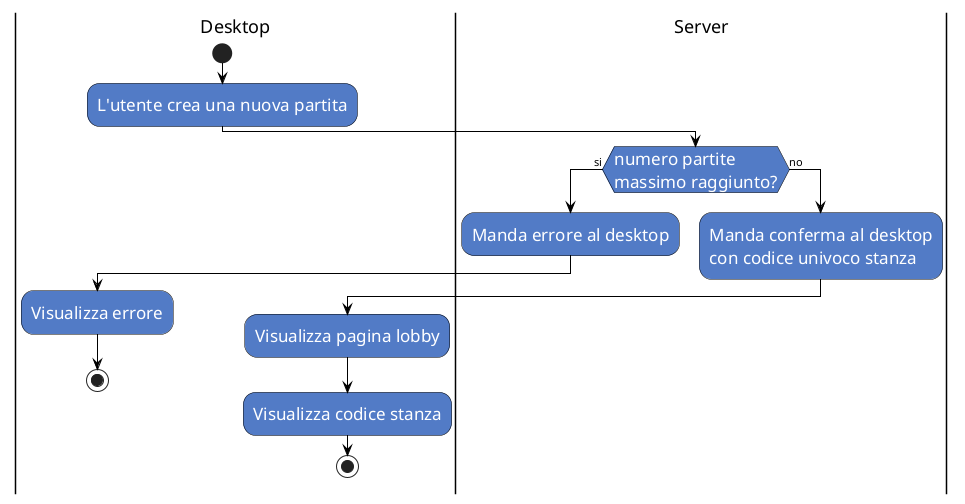 @startuml name
skinparam activity {
    FontColor          white
    AttributeFontColor white
    FontSize           17
    AttributeFontSize  15
    AttributeFontname  Droid Sans Mono
    BackgroundColor    #527BC6
    BorderColor        black
    ArrowColor         black
}
|Desktop|
start
:L'utente crea una nuova partita;
|Server|
if (numero partite \nmassimo raggiunto?) is (si) then
:Manda errore al desktop;
|Desktop|
:Visualizza errore;
stop
else (no)
|Server|
:Manda conferma al desktop 
con codice univoco stanza;
|Desktop|
:Visualizza pagina lobby;
:Visualizza codice stanza;
stop
@enduml